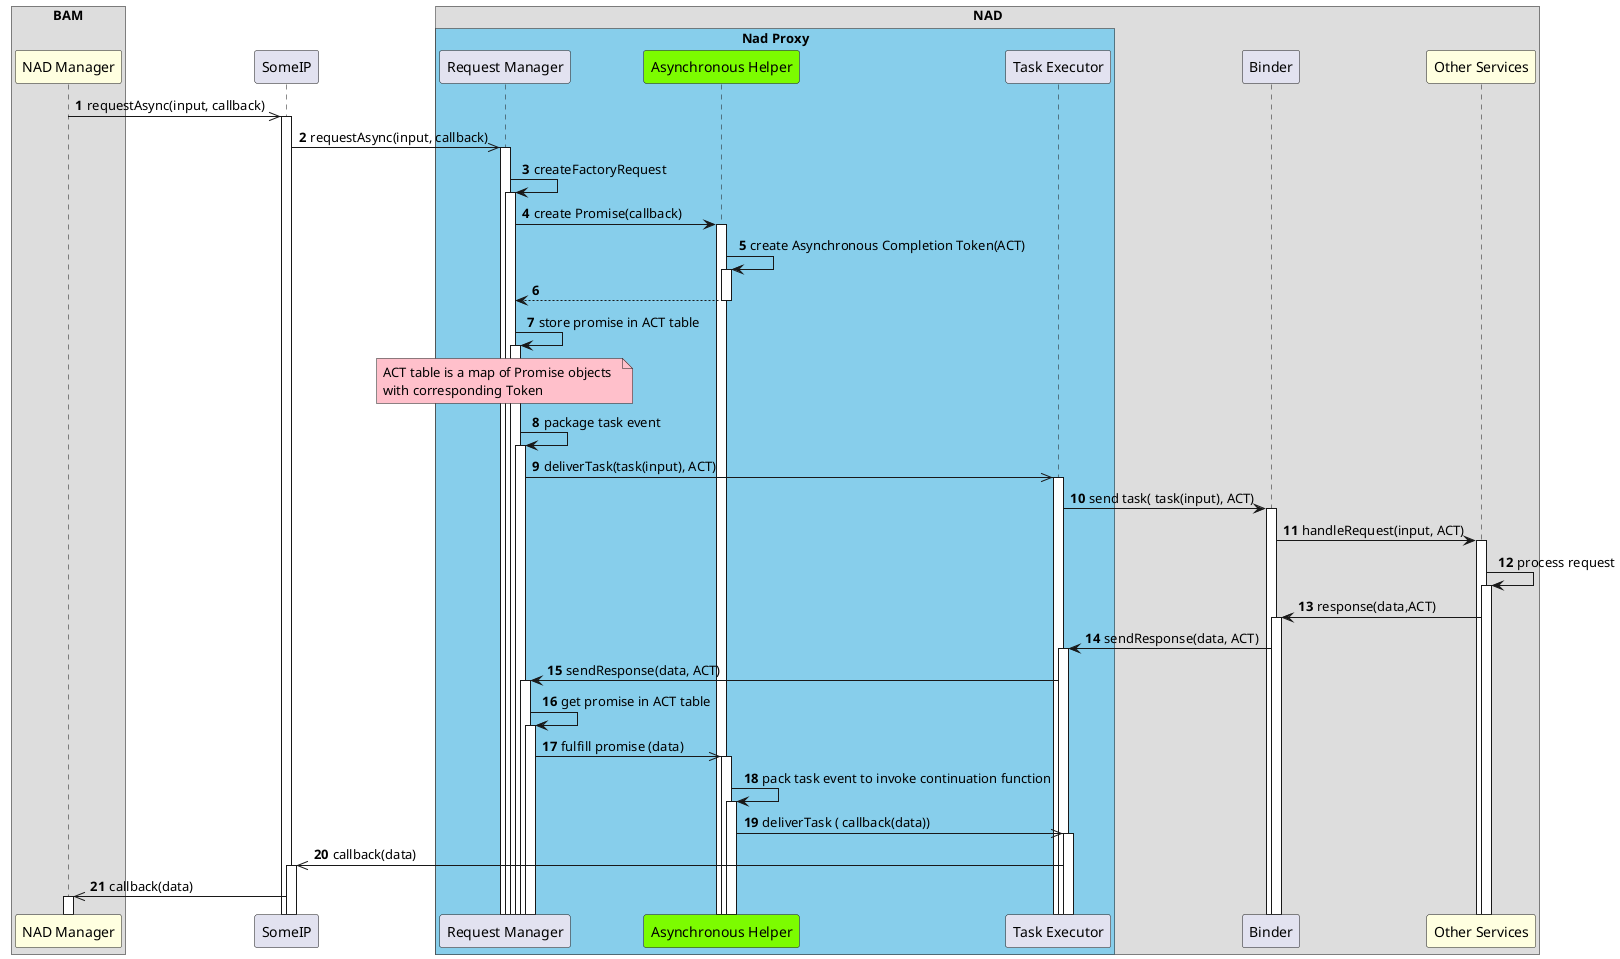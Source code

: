 
@startuml
!pragma teoz true
autonumber
autoactivate on

box "BAM"
participant "NAD Manager" as nam #LightYellow
end box

participant "SomeIP" as sip 

box "NAD"
box "Nad Proxy" #SkyBlue
    participant "Request Manager" as reqm
    participant "Asynchronous Helper" as as #LawnGreen
    participant "Task Executor" as exe
end box
participant "Binder" as bin 
participant "Other Services" as ser #LightYellow
end box

nam ->> sip: requestAsync(input, callback)
sip ->> reqm: requestAsync(input, callback)
reqm -> reqm: createFactoryRequest
reqm -> as: create Promise(callback)
as -> as: create Asynchronous Completion Token(ACT)
as --> reqm:
reqm -> reqm: store promise in ACT table
note over reqm #Pink
ACT table is a map of Promise objects  
with corresponding Token
end note
reqm -> reqm: package task event
reqm ->> exe: deliverTask(task(input), ACT)
exe ->bin: send task( task(input), ACT)

bin -> ser: handleRequest(input, ACT)
ser -> ser: process request
ser -> bin: response(data,ACT)
bin -> exe: sendResponse(data, ACT)
exe -> reqm: sendResponse(data, ACT)

reqm -> reqm: get promise in ACT table

reqm ->> as: fulfill promise (data)
as -> as: pack task event to invoke continuation function
as ->> exe: deliverTask ( callback(data))

exe ->> sip: callback(data)
sip ->> nam: callback(data)

@enduml